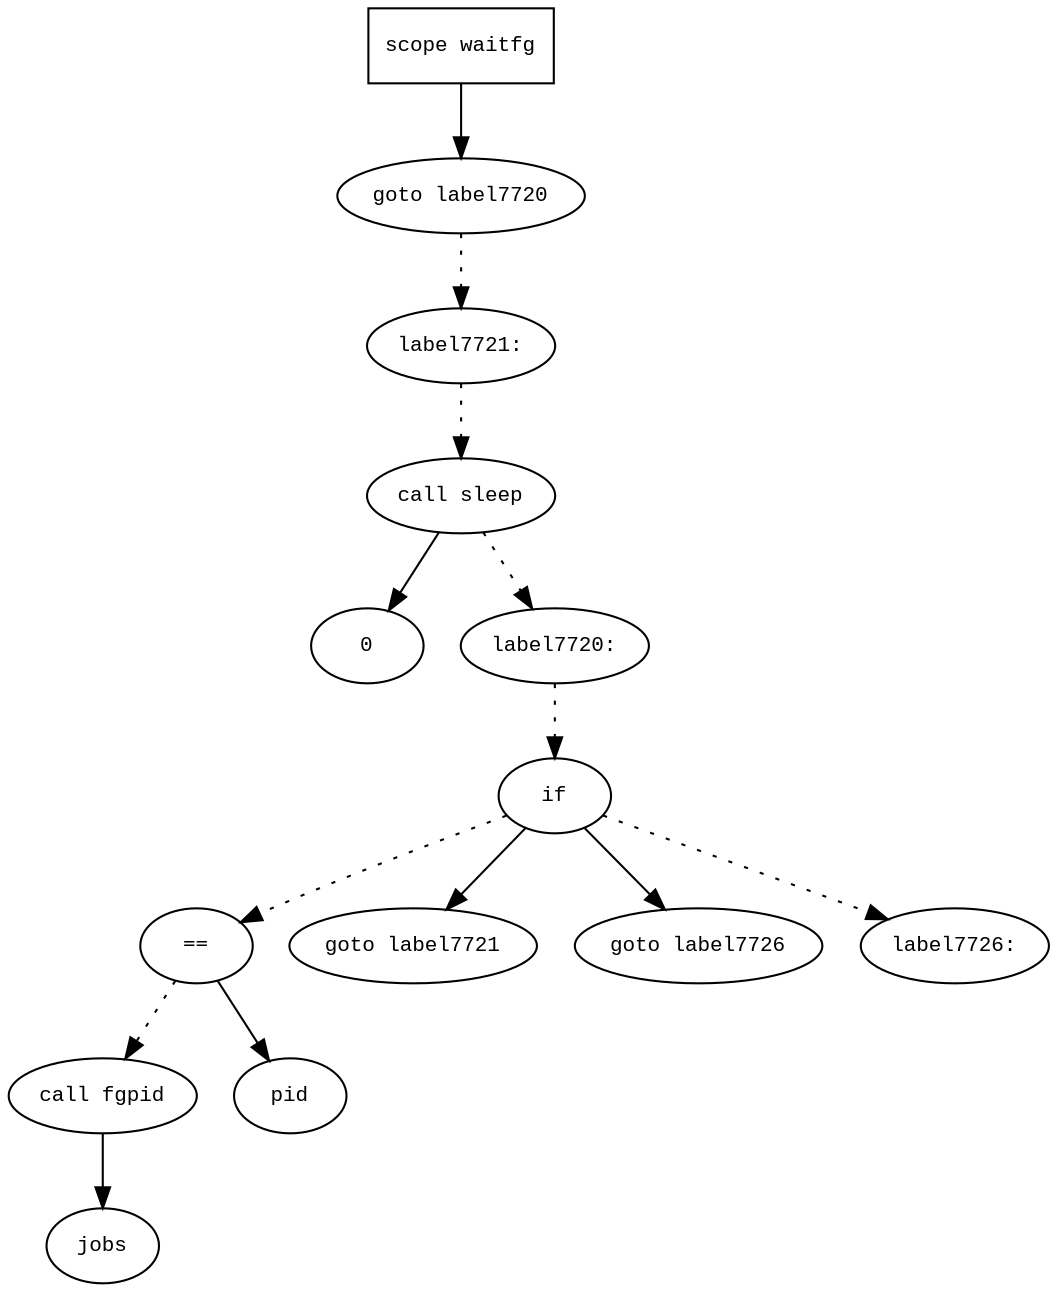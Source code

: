 digraph AST {
  graph [fontname="Times New Roman",fontsize=10];
  node  [fontname="Courier New",fontsize=10];
  edge  [fontname="Times New Roman",fontsize=10];

  node1 [label="scope waitfg",shape=box];
  node2 [label="goto label7720",shape=ellipse];
  node1 -> node2;
  node3 [label="label7721:",shape=ellipse];
  node2 -> node3 [style=dotted];
  node4 [label="call sleep",shape=ellipse];
  node5 [label="0",shape=ellipse];
  node4 -> node5;
  node3 -> node4 [style=dotted];
  node6 [label="label7720:",shape=ellipse];
  node4 -> node6 [style=dotted];
  node7 [label="if",shape=ellipse];
  node6 -> node7 [style=dotted];
  node8 [label="==",shape=ellipse];
  node9 [label="call fgpid",shape=ellipse];
  node10 [label="jobs",shape=ellipse];
  node9 -> node10;
  node8 -> node9 [style=dotted];
  node11 [label="pid",shape=ellipse];
  node8 -> node11;
  node7 -> node8 [style=dotted];
  node12 [label="goto label7721",shape=ellipse];
  node7 -> node12;
  node13 [label="goto label7726",shape=ellipse];
  node7 -> node13;
  node14 [label="label7726:",shape=ellipse];
  node7 -> node14 [style=dotted];
} 